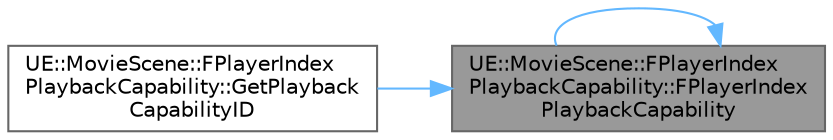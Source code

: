 digraph "UE::MovieScene::FPlayerIndexPlaybackCapability::FPlayerIndexPlaybackCapability"
{
 // INTERACTIVE_SVG=YES
 // LATEX_PDF_SIZE
  bgcolor="transparent";
  edge [fontname=Helvetica,fontsize=10,labelfontname=Helvetica,labelfontsize=10];
  node [fontname=Helvetica,fontsize=10,shape=box,height=0.2,width=0.4];
  rankdir="RL";
  Node1 [id="Node000001",label="UE::MovieScene::FPlayerIndex\lPlaybackCapability::FPlayerIndex\lPlaybackCapability",height=0.2,width=0.4,color="gray40", fillcolor="grey60", style="filled", fontcolor="black",tooltip=" "];
  Node1 -> Node1 [id="edge1_Node000001_Node000001",dir="back",color="steelblue1",style="solid",tooltip=" "];
  Node1 -> Node2 [id="edge2_Node000001_Node000002",dir="back",color="steelblue1",style="solid",tooltip=" "];
  Node2 [id="Node000002",label="UE::MovieScene::FPlayerIndex\lPlaybackCapability::GetPlayback\lCapabilityID",height=0.2,width=0.4,color="grey40", fillcolor="white", style="filled",URL="$de/dcb/structUE_1_1MovieScene_1_1FPlayerIndexPlaybackCapability.html#a8aed4c94000a3554a301a4b73a9c65f1",tooltip=" "];
}
